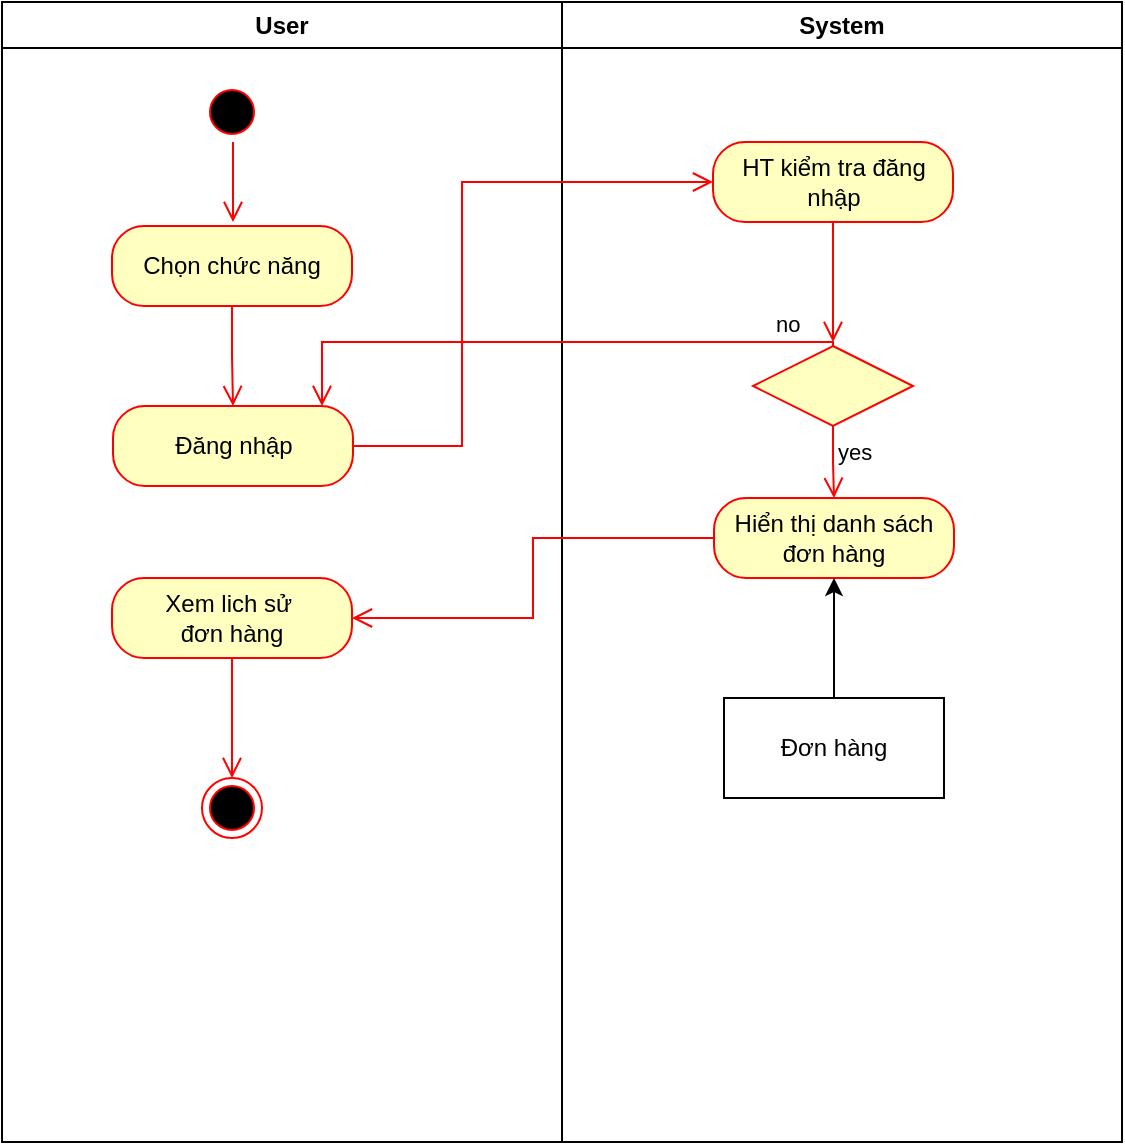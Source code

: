 <mxfile version="26.0.4">
  <diagram name="Page-1" id="e7e014a7-5840-1c2e-5031-d8a46d1fe8dd">
    <mxGraphModel dx="692" dy="606" grid="1" gridSize="10" guides="1" tooltips="1" connect="1" arrows="1" fold="1" page="1" pageScale="1" pageWidth="1169" pageHeight="826" background="none" math="0" shadow="0">
      <root>
        <mxCell id="0" />
        <mxCell id="1" parent="0" />
        <mxCell id="2" value="User" style="swimlane;whiteSpace=wrap" parent="1" vertex="1">
          <mxGeometry x="130" y="152" width="280" height="570" as="geometry" />
        </mxCell>
        <mxCell id="5" value="" style="ellipse;shape=startState;fillColor=#000000;strokeColor=#ff0000;" parent="2" vertex="1">
          <mxGeometry x="100" y="40" width="30" height="30" as="geometry" />
        </mxCell>
        <mxCell id="6" value="" style="edgeStyle=elbowEdgeStyle;elbow=horizontal;verticalAlign=bottom;endArrow=open;endSize=8;strokeColor=#FF0000;endFill=1;rounded=0" parent="2" source="5" edge="1">
          <mxGeometry x="100" y="40" as="geometry">
            <mxPoint x="115.5" y="110" as="targetPoint" />
          </mxGeometry>
        </mxCell>
        <mxCell id="jl0OTtP8q7UKj0Rzs5JK-41" value="Chọn chức năng" style="rounded=1;whiteSpace=wrap;html=1;arcSize=40;fontColor=#000000;fillColor=#ffffc0;strokeColor=#ff0000;" parent="2" vertex="1">
          <mxGeometry x="55" y="112" width="120" height="40" as="geometry" />
        </mxCell>
        <mxCell id="jl0OTtP8q7UKj0Rzs5JK-42" value="" style="edgeStyle=orthogonalEdgeStyle;html=1;verticalAlign=bottom;endArrow=open;endSize=8;strokeColor=#ff0000;rounded=0;" parent="2" source="jl0OTtP8q7UKj0Rzs5JK-41" target="jl0OTtP8q7UKj0Rzs5JK-43" edge="1">
          <mxGeometry relative="1" as="geometry">
            <mxPoint x="185.5" y="232" as="targetPoint" />
          </mxGeometry>
        </mxCell>
        <mxCell id="jl0OTtP8q7UKj0Rzs5JK-43" value="Đăng nhập" style="rounded=1;whiteSpace=wrap;html=1;arcSize=40;fontColor=#000000;fillColor=#ffffc0;strokeColor=#ff0000;" parent="2" vertex="1">
          <mxGeometry x="55.5" y="202" width="120" height="40" as="geometry" />
        </mxCell>
        <mxCell id="jl0OTtP8q7UKj0Rzs5JK-56" value="Xem lich sử&amp;nbsp;&lt;div&gt;đơn hàng&lt;/div&gt;" style="rounded=1;whiteSpace=wrap;html=1;arcSize=40;fontColor=#000000;fillColor=#ffffc0;strokeColor=#ff0000;" parent="2" vertex="1">
          <mxGeometry x="55" y="288" width="120" height="40" as="geometry" />
        </mxCell>
        <mxCell id="jl0OTtP8q7UKj0Rzs5JK-57" value="" style="edgeStyle=orthogonalEdgeStyle;html=1;verticalAlign=bottom;endArrow=open;endSize=8;strokeColor=#ff0000;rounded=0;" parent="2" source="jl0OTtP8q7UKj0Rzs5JK-56" target="jl0OTtP8q7UKj0Rzs5JK-60" edge="1">
          <mxGeometry relative="1" as="geometry">
            <mxPoint x="115" y="388" as="targetPoint" />
          </mxGeometry>
        </mxCell>
        <mxCell id="jl0OTtP8q7UKj0Rzs5JK-60" value="" style="ellipse;html=1;shape=endState;fillColor=#000000;strokeColor=#ff0000;" parent="2" vertex="1">
          <mxGeometry x="100" y="388" width="30" height="30" as="geometry" />
        </mxCell>
        <mxCell id="3" value="System" style="swimlane;whiteSpace=wrap" parent="1" vertex="1">
          <mxGeometry x="410" y="152" width="280" height="570" as="geometry" />
        </mxCell>
        <mxCell id="jl0OTtP8q7UKj0Rzs5JK-45" value="HT kiểm tra đăng nhập" style="rounded=1;whiteSpace=wrap;html=1;arcSize=40;fontColor=#000000;fillColor=#ffffc0;strokeColor=#ff0000;" parent="3" vertex="1">
          <mxGeometry x="75.5" y="70" width="120" height="40" as="geometry" />
        </mxCell>
        <mxCell id="jl0OTtP8q7UKj0Rzs5JK-46" value="" style="edgeStyle=orthogonalEdgeStyle;html=1;verticalAlign=bottom;endArrow=open;endSize=8;strokeColor=#ff0000;rounded=0;" parent="3" source="jl0OTtP8q7UKj0Rzs5JK-45" edge="1">
          <mxGeometry relative="1" as="geometry">
            <mxPoint x="135.5" y="170" as="targetPoint" />
          </mxGeometry>
        </mxCell>
        <mxCell id="jl0OTtP8q7UKj0Rzs5JK-50" value="" style="rhombus;whiteSpace=wrap;html=1;fontColor=#000000;fillColor=#ffffc0;strokeColor=#ff0000;" parent="3" vertex="1">
          <mxGeometry x="95.5" y="172" width="80" height="40" as="geometry" />
        </mxCell>
        <mxCell id="jl0OTtP8q7UKj0Rzs5JK-54" value="Hiển thị danh sách đơn hàng" style="rounded=1;whiteSpace=wrap;html=1;arcSize=40;fontColor=#000000;fillColor=#ffffc0;strokeColor=#ff0000;" parent="3" vertex="1">
          <mxGeometry x="76" y="248" width="120" height="40" as="geometry" />
        </mxCell>
        <mxCell id="jl0OTtP8q7UKj0Rzs5JK-58" value="Đơn hàng" style="html=1;whiteSpace=wrap;" parent="3" vertex="1">
          <mxGeometry x="81" y="348" width="110" height="50" as="geometry" />
        </mxCell>
        <mxCell id="jl0OTtP8q7UKj0Rzs5JK-59" style="edgeStyle=orthogonalEdgeStyle;rounded=0;orthogonalLoop=1;jettySize=auto;html=1;" parent="3" source="jl0OTtP8q7UKj0Rzs5JK-58" target="jl0OTtP8q7UKj0Rzs5JK-54" edge="1">
          <mxGeometry relative="1" as="geometry" />
        </mxCell>
        <mxCell id="jl0OTtP8q7UKj0Rzs5JK-52" value="yes" style="edgeStyle=orthogonalEdgeStyle;html=1;align=left;verticalAlign=top;endArrow=open;endSize=8;strokeColor=#ff0000;rounded=0;" parent="3" source="jl0OTtP8q7UKj0Rzs5JK-50" edge="1" target="jl0OTtP8q7UKj0Rzs5JK-54">
          <mxGeometry x="-1" relative="1" as="geometry">
            <mxPoint x="146" y="248" as="targetPoint" />
          </mxGeometry>
        </mxCell>
        <mxCell id="jl0OTtP8q7UKj0Rzs5JK-44" value="" style="edgeStyle=orthogonalEdgeStyle;html=1;verticalAlign=bottom;endArrow=open;endSize=8;strokeColor=#ff0000;rounded=0;" parent="1" source="jl0OTtP8q7UKj0Rzs5JK-43" target="jl0OTtP8q7UKj0Rzs5JK-45" edge="1">
          <mxGeometry relative="1" as="geometry">
            <mxPoint x="500" y="262" as="targetPoint" />
            <Array as="points">
              <mxPoint x="360" y="374" />
              <mxPoint x="360" y="242" />
            </Array>
          </mxGeometry>
        </mxCell>
        <mxCell id="jl0OTtP8q7UKj0Rzs5JK-51" value="no" style="edgeStyle=orthogonalEdgeStyle;html=1;align=left;verticalAlign=bottom;endArrow=open;endSize=8;strokeColor=#ff0000;rounded=0;" parent="1" source="jl0OTtP8q7UKj0Rzs5JK-50" target="jl0OTtP8q7UKj0Rzs5JK-43" edge="1">
          <mxGeometry x="-0.771" relative="1" as="geometry">
            <mxPoint x="670" y="322" as="targetPoint" />
            <Array as="points">
              <mxPoint x="290" y="322" />
            </Array>
            <mxPoint as="offset" />
          </mxGeometry>
        </mxCell>
        <mxCell id="jl0OTtP8q7UKj0Rzs5JK-55" value="" style="edgeStyle=orthogonalEdgeStyle;html=1;verticalAlign=bottom;endArrow=open;endSize=8;strokeColor=#ff0000;rounded=0;" parent="1" source="jl0OTtP8q7UKj0Rzs5JK-54" target="jl0OTtP8q7UKj0Rzs5JK-56" edge="1">
          <mxGeometry relative="1" as="geometry">
            <mxPoint x="556" y="500" as="targetPoint" />
          </mxGeometry>
        </mxCell>
      </root>
    </mxGraphModel>
  </diagram>
</mxfile>
